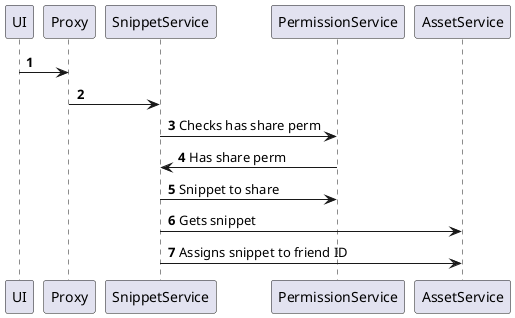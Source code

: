 @startuml
'https://plantuml.com/sequence-diagram

autonumber

UI -> Proxy
Proxy -> SnippetService

SnippetService -> PermissionService: Checks has share perm
PermissionService -> SnippetService: Has share perm
SnippetService -> PermissionService: Snippet to share
SnippetService -> AssetService: Gets snippet
SnippetService -> AssetService: Assigns snippet to friend ID
@enduml